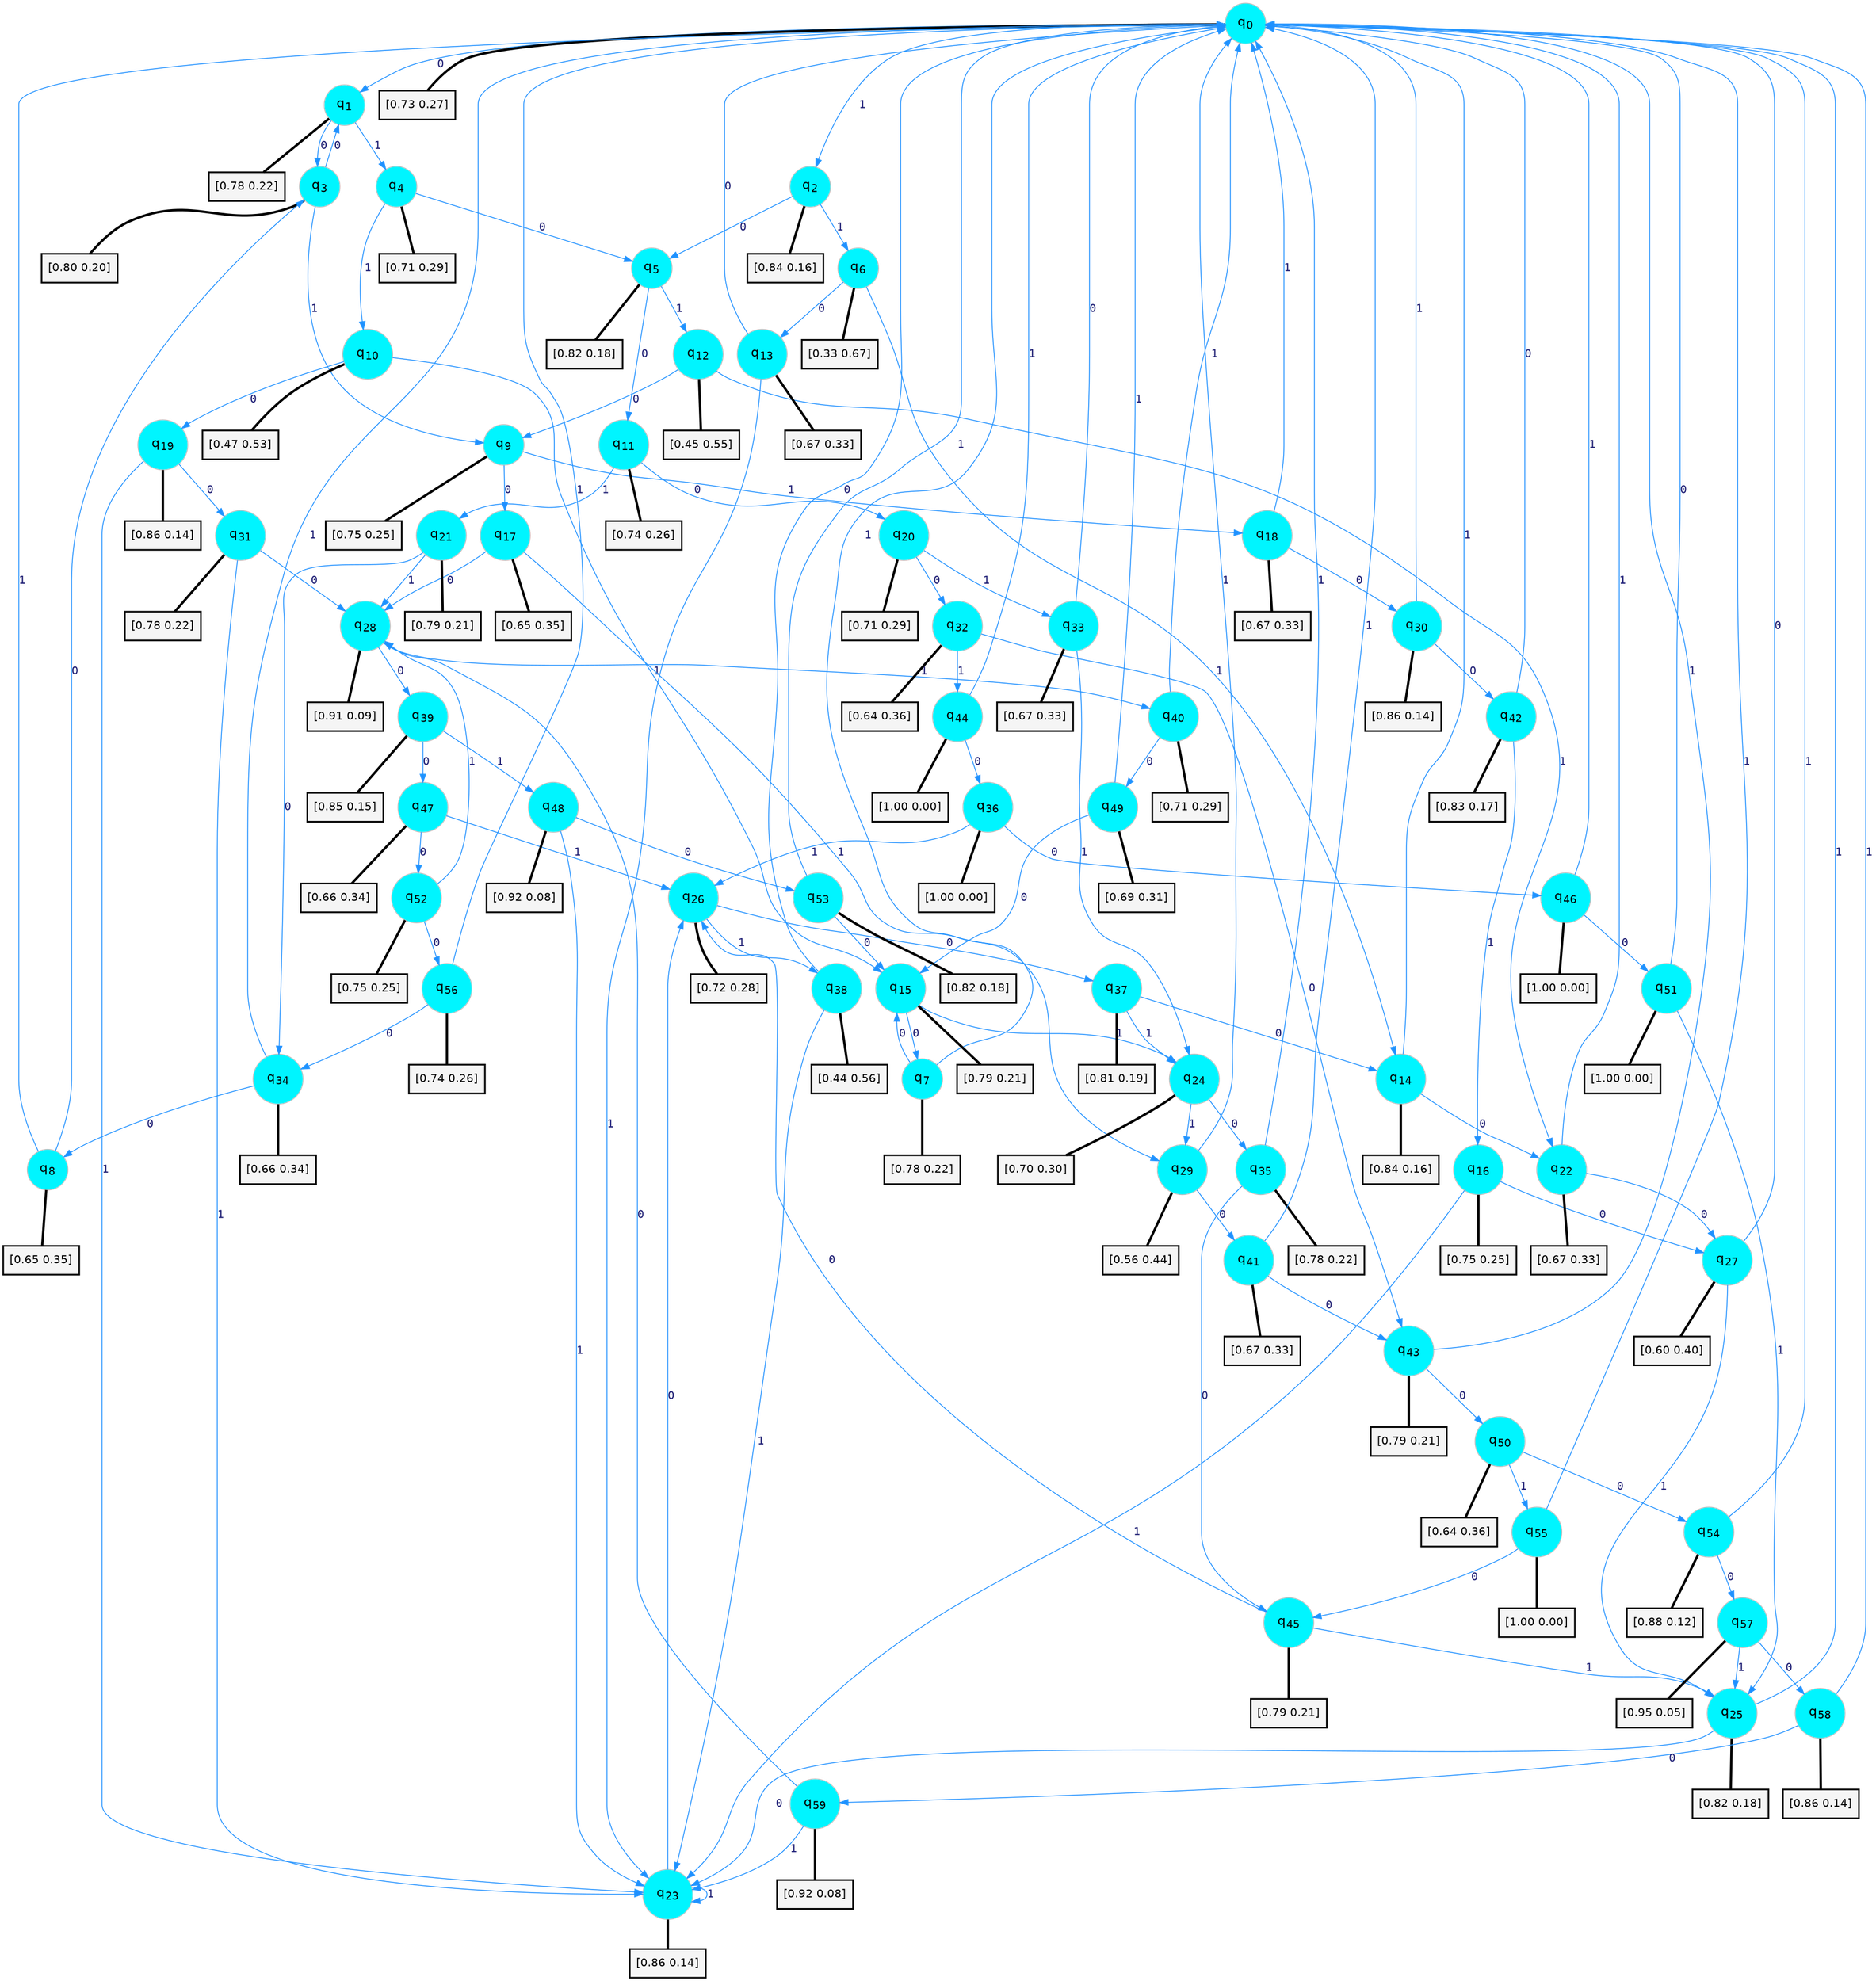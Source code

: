 digraph G {
graph [
bgcolor=transparent, dpi=300, rankdir=TD, size="40,25"];
node [
color=gray, fillcolor=turquoise1, fontcolor=black, fontname=Helvetica, fontsize=16, fontweight=bold, shape=circle, style=filled];
edge [
arrowsize=1, color=dodgerblue1, fontcolor=midnightblue, fontname=courier, fontweight=bold, penwidth=1, style=solid, weight=20];
0[label=<q<SUB>0</SUB>>];
1[label=<q<SUB>1</SUB>>];
2[label=<q<SUB>2</SUB>>];
3[label=<q<SUB>3</SUB>>];
4[label=<q<SUB>4</SUB>>];
5[label=<q<SUB>5</SUB>>];
6[label=<q<SUB>6</SUB>>];
7[label=<q<SUB>7</SUB>>];
8[label=<q<SUB>8</SUB>>];
9[label=<q<SUB>9</SUB>>];
10[label=<q<SUB>10</SUB>>];
11[label=<q<SUB>11</SUB>>];
12[label=<q<SUB>12</SUB>>];
13[label=<q<SUB>13</SUB>>];
14[label=<q<SUB>14</SUB>>];
15[label=<q<SUB>15</SUB>>];
16[label=<q<SUB>16</SUB>>];
17[label=<q<SUB>17</SUB>>];
18[label=<q<SUB>18</SUB>>];
19[label=<q<SUB>19</SUB>>];
20[label=<q<SUB>20</SUB>>];
21[label=<q<SUB>21</SUB>>];
22[label=<q<SUB>22</SUB>>];
23[label=<q<SUB>23</SUB>>];
24[label=<q<SUB>24</SUB>>];
25[label=<q<SUB>25</SUB>>];
26[label=<q<SUB>26</SUB>>];
27[label=<q<SUB>27</SUB>>];
28[label=<q<SUB>28</SUB>>];
29[label=<q<SUB>29</SUB>>];
30[label=<q<SUB>30</SUB>>];
31[label=<q<SUB>31</SUB>>];
32[label=<q<SUB>32</SUB>>];
33[label=<q<SUB>33</SUB>>];
34[label=<q<SUB>34</SUB>>];
35[label=<q<SUB>35</SUB>>];
36[label=<q<SUB>36</SUB>>];
37[label=<q<SUB>37</SUB>>];
38[label=<q<SUB>38</SUB>>];
39[label=<q<SUB>39</SUB>>];
40[label=<q<SUB>40</SUB>>];
41[label=<q<SUB>41</SUB>>];
42[label=<q<SUB>42</SUB>>];
43[label=<q<SUB>43</SUB>>];
44[label=<q<SUB>44</SUB>>];
45[label=<q<SUB>45</SUB>>];
46[label=<q<SUB>46</SUB>>];
47[label=<q<SUB>47</SUB>>];
48[label=<q<SUB>48</SUB>>];
49[label=<q<SUB>49</SUB>>];
50[label=<q<SUB>50</SUB>>];
51[label=<q<SUB>51</SUB>>];
52[label=<q<SUB>52</SUB>>];
53[label=<q<SUB>53</SUB>>];
54[label=<q<SUB>54</SUB>>];
55[label=<q<SUB>55</SUB>>];
56[label=<q<SUB>56</SUB>>];
57[label=<q<SUB>57</SUB>>];
58[label=<q<SUB>58</SUB>>];
59[label=<q<SUB>59</SUB>>];
60[label="[0.73 0.27]", shape=box,fontcolor=black, fontname=Helvetica, fontsize=14, penwidth=2, fillcolor=whitesmoke,color=black];
61[label="[0.78 0.22]", shape=box,fontcolor=black, fontname=Helvetica, fontsize=14, penwidth=2, fillcolor=whitesmoke,color=black];
62[label="[0.84 0.16]", shape=box,fontcolor=black, fontname=Helvetica, fontsize=14, penwidth=2, fillcolor=whitesmoke,color=black];
63[label="[0.80 0.20]", shape=box,fontcolor=black, fontname=Helvetica, fontsize=14, penwidth=2, fillcolor=whitesmoke,color=black];
64[label="[0.71 0.29]", shape=box,fontcolor=black, fontname=Helvetica, fontsize=14, penwidth=2, fillcolor=whitesmoke,color=black];
65[label="[0.82 0.18]", shape=box,fontcolor=black, fontname=Helvetica, fontsize=14, penwidth=2, fillcolor=whitesmoke,color=black];
66[label="[0.33 0.67]", shape=box,fontcolor=black, fontname=Helvetica, fontsize=14, penwidth=2, fillcolor=whitesmoke,color=black];
67[label="[0.78 0.22]", shape=box,fontcolor=black, fontname=Helvetica, fontsize=14, penwidth=2, fillcolor=whitesmoke,color=black];
68[label="[0.65 0.35]", shape=box,fontcolor=black, fontname=Helvetica, fontsize=14, penwidth=2, fillcolor=whitesmoke,color=black];
69[label="[0.75 0.25]", shape=box,fontcolor=black, fontname=Helvetica, fontsize=14, penwidth=2, fillcolor=whitesmoke,color=black];
70[label="[0.47 0.53]", shape=box,fontcolor=black, fontname=Helvetica, fontsize=14, penwidth=2, fillcolor=whitesmoke,color=black];
71[label="[0.74 0.26]", shape=box,fontcolor=black, fontname=Helvetica, fontsize=14, penwidth=2, fillcolor=whitesmoke,color=black];
72[label="[0.45 0.55]", shape=box,fontcolor=black, fontname=Helvetica, fontsize=14, penwidth=2, fillcolor=whitesmoke,color=black];
73[label="[0.67 0.33]", shape=box,fontcolor=black, fontname=Helvetica, fontsize=14, penwidth=2, fillcolor=whitesmoke,color=black];
74[label="[0.84 0.16]", shape=box,fontcolor=black, fontname=Helvetica, fontsize=14, penwidth=2, fillcolor=whitesmoke,color=black];
75[label="[0.79 0.21]", shape=box,fontcolor=black, fontname=Helvetica, fontsize=14, penwidth=2, fillcolor=whitesmoke,color=black];
76[label="[0.75 0.25]", shape=box,fontcolor=black, fontname=Helvetica, fontsize=14, penwidth=2, fillcolor=whitesmoke,color=black];
77[label="[0.65 0.35]", shape=box,fontcolor=black, fontname=Helvetica, fontsize=14, penwidth=2, fillcolor=whitesmoke,color=black];
78[label="[0.67 0.33]", shape=box,fontcolor=black, fontname=Helvetica, fontsize=14, penwidth=2, fillcolor=whitesmoke,color=black];
79[label="[0.86 0.14]", shape=box,fontcolor=black, fontname=Helvetica, fontsize=14, penwidth=2, fillcolor=whitesmoke,color=black];
80[label="[0.71 0.29]", shape=box,fontcolor=black, fontname=Helvetica, fontsize=14, penwidth=2, fillcolor=whitesmoke,color=black];
81[label="[0.79 0.21]", shape=box,fontcolor=black, fontname=Helvetica, fontsize=14, penwidth=2, fillcolor=whitesmoke,color=black];
82[label="[0.67 0.33]", shape=box,fontcolor=black, fontname=Helvetica, fontsize=14, penwidth=2, fillcolor=whitesmoke,color=black];
83[label="[0.86 0.14]", shape=box,fontcolor=black, fontname=Helvetica, fontsize=14, penwidth=2, fillcolor=whitesmoke,color=black];
84[label="[0.70 0.30]", shape=box,fontcolor=black, fontname=Helvetica, fontsize=14, penwidth=2, fillcolor=whitesmoke,color=black];
85[label="[0.82 0.18]", shape=box,fontcolor=black, fontname=Helvetica, fontsize=14, penwidth=2, fillcolor=whitesmoke,color=black];
86[label="[0.72 0.28]", shape=box,fontcolor=black, fontname=Helvetica, fontsize=14, penwidth=2, fillcolor=whitesmoke,color=black];
87[label="[0.60 0.40]", shape=box,fontcolor=black, fontname=Helvetica, fontsize=14, penwidth=2, fillcolor=whitesmoke,color=black];
88[label="[0.91 0.09]", shape=box,fontcolor=black, fontname=Helvetica, fontsize=14, penwidth=2, fillcolor=whitesmoke,color=black];
89[label="[0.56 0.44]", shape=box,fontcolor=black, fontname=Helvetica, fontsize=14, penwidth=2, fillcolor=whitesmoke,color=black];
90[label="[0.86 0.14]", shape=box,fontcolor=black, fontname=Helvetica, fontsize=14, penwidth=2, fillcolor=whitesmoke,color=black];
91[label="[0.78 0.22]", shape=box,fontcolor=black, fontname=Helvetica, fontsize=14, penwidth=2, fillcolor=whitesmoke,color=black];
92[label="[0.64 0.36]", shape=box,fontcolor=black, fontname=Helvetica, fontsize=14, penwidth=2, fillcolor=whitesmoke,color=black];
93[label="[0.67 0.33]", shape=box,fontcolor=black, fontname=Helvetica, fontsize=14, penwidth=2, fillcolor=whitesmoke,color=black];
94[label="[0.66 0.34]", shape=box,fontcolor=black, fontname=Helvetica, fontsize=14, penwidth=2, fillcolor=whitesmoke,color=black];
95[label="[0.78 0.22]", shape=box,fontcolor=black, fontname=Helvetica, fontsize=14, penwidth=2, fillcolor=whitesmoke,color=black];
96[label="[1.00 0.00]", shape=box,fontcolor=black, fontname=Helvetica, fontsize=14, penwidth=2, fillcolor=whitesmoke,color=black];
97[label="[0.81 0.19]", shape=box,fontcolor=black, fontname=Helvetica, fontsize=14, penwidth=2, fillcolor=whitesmoke,color=black];
98[label="[0.44 0.56]", shape=box,fontcolor=black, fontname=Helvetica, fontsize=14, penwidth=2, fillcolor=whitesmoke,color=black];
99[label="[0.85 0.15]", shape=box,fontcolor=black, fontname=Helvetica, fontsize=14, penwidth=2, fillcolor=whitesmoke,color=black];
100[label="[0.71 0.29]", shape=box,fontcolor=black, fontname=Helvetica, fontsize=14, penwidth=2, fillcolor=whitesmoke,color=black];
101[label="[0.67 0.33]", shape=box,fontcolor=black, fontname=Helvetica, fontsize=14, penwidth=2, fillcolor=whitesmoke,color=black];
102[label="[0.83 0.17]", shape=box,fontcolor=black, fontname=Helvetica, fontsize=14, penwidth=2, fillcolor=whitesmoke,color=black];
103[label="[0.79 0.21]", shape=box,fontcolor=black, fontname=Helvetica, fontsize=14, penwidth=2, fillcolor=whitesmoke,color=black];
104[label="[1.00 0.00]", shape=box,fontcolor=black, fontname=Helvetica, fontsize=14, penwidth=2, fillcolor=whitesmoke,color=black];
105[label="[0.79 0.21]", shape=box,fontcolor=black, fontname=Helvetica, fontsize=14, penwidth=2, fillcolor=whitesmoke,color=black];
106[label="[1.00 0.00]", shape=box,fontcolor=black, fontname=Helvetica, fontsize=14, penwidth=2, fillcolor=whitesmoke,color=black];
107[label="[0.66 0.34]", shape=box,fontcolor=black, fontname=Helvetica, fontsize=14, penwidth=2, fillcolor=whitesmoke,color=black];
108[label="[0.92 0.08]", shape=box,fontcolor=black, fontname=Helvetica, fontsize=14, penwidth=2, fillcolor=whitesmoke,color=black];
109[label="[0.69 0.31]", shape=box,fontcolor=black, fontname=Helvetica, fontsize=14, penwidth=2, fillcolor=whitesmoke,color=black];
110[label="[0.64 0.36]", shape=box,fontcolor=black, fontname=Helvetica, fontsize=14, penwidth=2, fillcolor=whitesmoke,color=black];
111[label="[1.00 0.00]", shape=box,fontcolor=black, fontname=Helvetica, fontsize=14, penwidth=2, fillcolor=whitesmoke,color=black];
112[label="[0.75 0.25]", shape=box,fontcolor=black, fontname=Helvetica, fontsize=14, penwidth=2, fillcolor=whitesmoke,color=black];
113[label="[0.82 0.18]", shape=box,fontcolor=black, fontname=Helvetica, fontsize=14, penwidth=2, fillcolor=whitesmoke,color=black];
114[label="[0.88 0.12]", shape=box,fontcolor=black, fontname=Helvetica, fontsize=14, penwidth=2, fillcolor=whitesmoke,color=black];
115[label="[1.00 0.00]", shape=box,fontcolor=black, fontname=Helvetica, fontsize=14, penwidth=2, fillcolor=whitesmoke,color=black];
116[label="[0.74 0.26]", shape=box,fontcolor=black, fontname=Helvetica, fontsize=14, penwidth=2, fillcolor=whitesmoke,color=black];
117[label="[0.95 0.05]", shape=box,fontcolor=black, fontname=Helvetica, fontsize=14, penwidth=2, fillcolor=whitesmoke,color=black];
118[label="[0.86 0.14]", shape=box,fontcolor=black, fontname=Helvetica, fontsize=14, penwidth=2, fillcolor=whitesmoke,color=black];
119[label="[0.92 0.08]", shape=box,fontcolor=black, fontname=Helvetica, fontsize=14, penwidth=2, fillcolor=whitesmoke,color=black];
0->1 [label=0];
0->2 [label=1];
0->60 [arrowhead=none, penwidth=3,color=black];
1->3 [label=0];
1->4 [label=1];
1->61 [arrowhead=none, penwidth=3,color=black];
2->5 [label=0];
2->6 [label=1];
2->62 [arrowhead=none, penwidth=3,color=black];
3->1 [label=0];
3->9 [label=1];
3->63 [arrowhead=none, penwidth=3,color=black];
4->5 [label=0];
4->10 [label=1];
4->64 [arrowhead=none, penwidth=3,color=black];
5->11 [label=0];
5->12 [label=1];
5->65 [arrowhead=none, penwidth=3,color=black];
6->13 [label=0];
6->14 [label=1];
6->66 [arrowhead=none, penwidth=3,color=black];
7->15 [label=0];
7->0 [label=1];
7->67 [arrowhead=none, penwidth=3,color=black];
8->3 [label=0];
8->0 [label=1];
8->68 [arrowhead=none, penwidth=3,color=black];
9->17 [label=0];
9->18 [label=1];
9->69 [arrowhead=none, penwidth=3,color=black];
10->19 [label=0];
10->15 [label=1];
10->70 [arrowhead=none, penwidth=3,color=black];
11->20 [label=0];
11->21 [label=1];
11->71 [arrowhead=none, penwidth=3,color=black];
12->9 [label=0];
12->22 [label=1];
12->72 [arrowhead=none, penwidth=3,color=black];
13->0 [label=0];
13->23 [label=1];
13->73 [arrowhead=none, penwidth=3,color=black];
14->22 [label=0];
14->0 [label=1];
14->74 [arrowhead=none, penwidth=3,color=black];
15->7 [label=0];
15->24 [label=1];
15->75 [arrowhead=none, penwidth=3,color=black];
16->27 [label=0];
16->23 [label=1];
16->76 [arrowhead=none, penwidth=3,color=black];
17->28 [label=0];
17->29 [label=1];
17->77 [arrowhead=none, penwidth=3,color=black];
18->30 [label=0];
18->0 [label=1];
18->78 [arrowhead=none, penwidth=3,color=black];
19->31 [label=0];
19->23 [label=1];
19->79 [arrowhead=none, penwidth=3,color=black];
20->32 [label=0];
20->33 [label=1];
20->80 [arrowhead=none, penwidth=3,color=black];
21->34 [label=0];
21->28 [label=1];
21->81 [arrowhead=none, penwidth=3,color=black];
22->27 [label=0];
22->0 [label=1];
22->82 [arrowhead=none, penwidth=3,color=black];
23->26 [label=0];
23->23 [label=1];
23->83 [arrowhead=none, penwidth=3,color=black];
24->35 [label=0];
24->29 [label=1];
24->84 [arrowhead=none, penwidth=3,color=black];
25->23 [label=0];
25->0 [label=1];
25->85 [arrowhead=none, penwidth=3,color=black];
26->37 [label=0];
26->38 [label=1];
26->86 [arrowhead=none, penwidth=3,color=black];
27->0 [label=0];
27->25 [label=1];
27->87 [arrowhead=none, penwidth=3,color=black];
28->39 [label=0];
28->40 [label=1];
28->88 [arrowhead=none, penwidth=3,color=black];
29->41 [label=0];
29->0 [label=1];
29->89 [arrowhead=none, penwidth=3,color=black];
30->42 [label=0];
30->0 [label=1];
30->90 [arrowhead=none, penwidth=3,color=black];
31->28 [label=0];
31->23 [label=1];
31->91 [arrowhead=none, penwidth=3,color=black];
32->43 [label=0];
32->44 [label=1];
32->92 [arrowhead=none, penwidth=3,color=black];
33->0 [label=0];
33->24 [label=1];
33->93 [arrowhead=none, penwidth=3,color=black];
34->8 [label=0];
34->0 [label=1];
34->94 [arrowhead=none, penwidth=3,color=black];
35->45 [label=0];
35->0 [label=1];
35->95 [arrowhead=none, penwidth=3,color=black];
36->46 [label=0];
36->26 [label=1];
36->96 [arrowhead=none, penwidth=3,color=black];
37->14 [label=0];
37->24 [label=1];
37->97 [arrowhead=none, penwidth=3,color=black];
38->0 [label=0];
38->23 [label=1];
38->98 [arrowhead=none, penwidth=3,color=black];
39->47 [label=0];
39->48 [label=1];
39->99 [arrowhead=none, penwidth=3,color=black];
40->49 [label=0];
40->0 [label=1];
40->100 [arrowhead=none, penwidth=3,color=black];
41->43 [label=0];
41->0 [label=1];
41->101 [arrowhead=none, penwidth=3,color=black];
42->0 [label=0];
42->16 [label=1];
42->102 [arrowhead=none, penwidth=3,color=black];
43->50 [label=0];
43->0 [label=1];
43->103 [arrowhead=none, penwidth=3,color=black];
44->36 [label=0];
44->0 [label=1];
44->104 [arrowhead=none, penwidth=3,color=black];
45->26 [label=0];
45->25 [label=1];
45->105 [arrowhead=none, penwidth=3,color=black];
46->51 [label=0];
46->0 [label=1];
46->106 [arrowhead=none, penwidth=3,color=black];
47->52 [label=0];
47->26 [label=1];
47->107 [arrowhead=none, penwidth=3,color=black];
48->53 [label=0];
48->23 [label=1];
48->108 [arrowhead=none, penwidth=3,color=black];
49->15 [label=0];
49->0 [label=1];
49->109 [arrowhead=none, penwidth=3,color=black];
50->54 [label=0];
50->55 [label=1];
50->110 [arrowhead=none, penwidth=3,color=black];
51->0 [label=0];
51->25 [label=1];
51->111 [arrowhead=none, penwidth=3,color=black];
52->56 [label=0];
52->28 [label=1];
52->112 [arrowhead=none, penwidth=3,color=black];
53->15 [label=0];
53->0 [label=1];
53->113 [arrowhead=none, penwidth=3,color=black];
54->57 [label=0];
54->0 [label=1];
54->114 [arrowhead=none, penwidth=3,color=black];
55->45 [label=0];
55->0 [label=1];
55->115 [arrowhead=none, penwidth=3,color=black];
56->34 [label=0];
56->0 [label=1];
56->116 [arrowhead=none, penwidth=3,color=black];
57->58 [label=0];
57->25 [label=1];
57->117 [arrowhead=none, penwidth=3,color=black];
58->59 [label=0];
58->0 [label=1];
58->118 [arrowhead=none, penwidth=3,color=black];
59->28 [label=0];
59->23 [label=1];
59->119 [arrowhead=none, penwidth=3,color=black];
}
